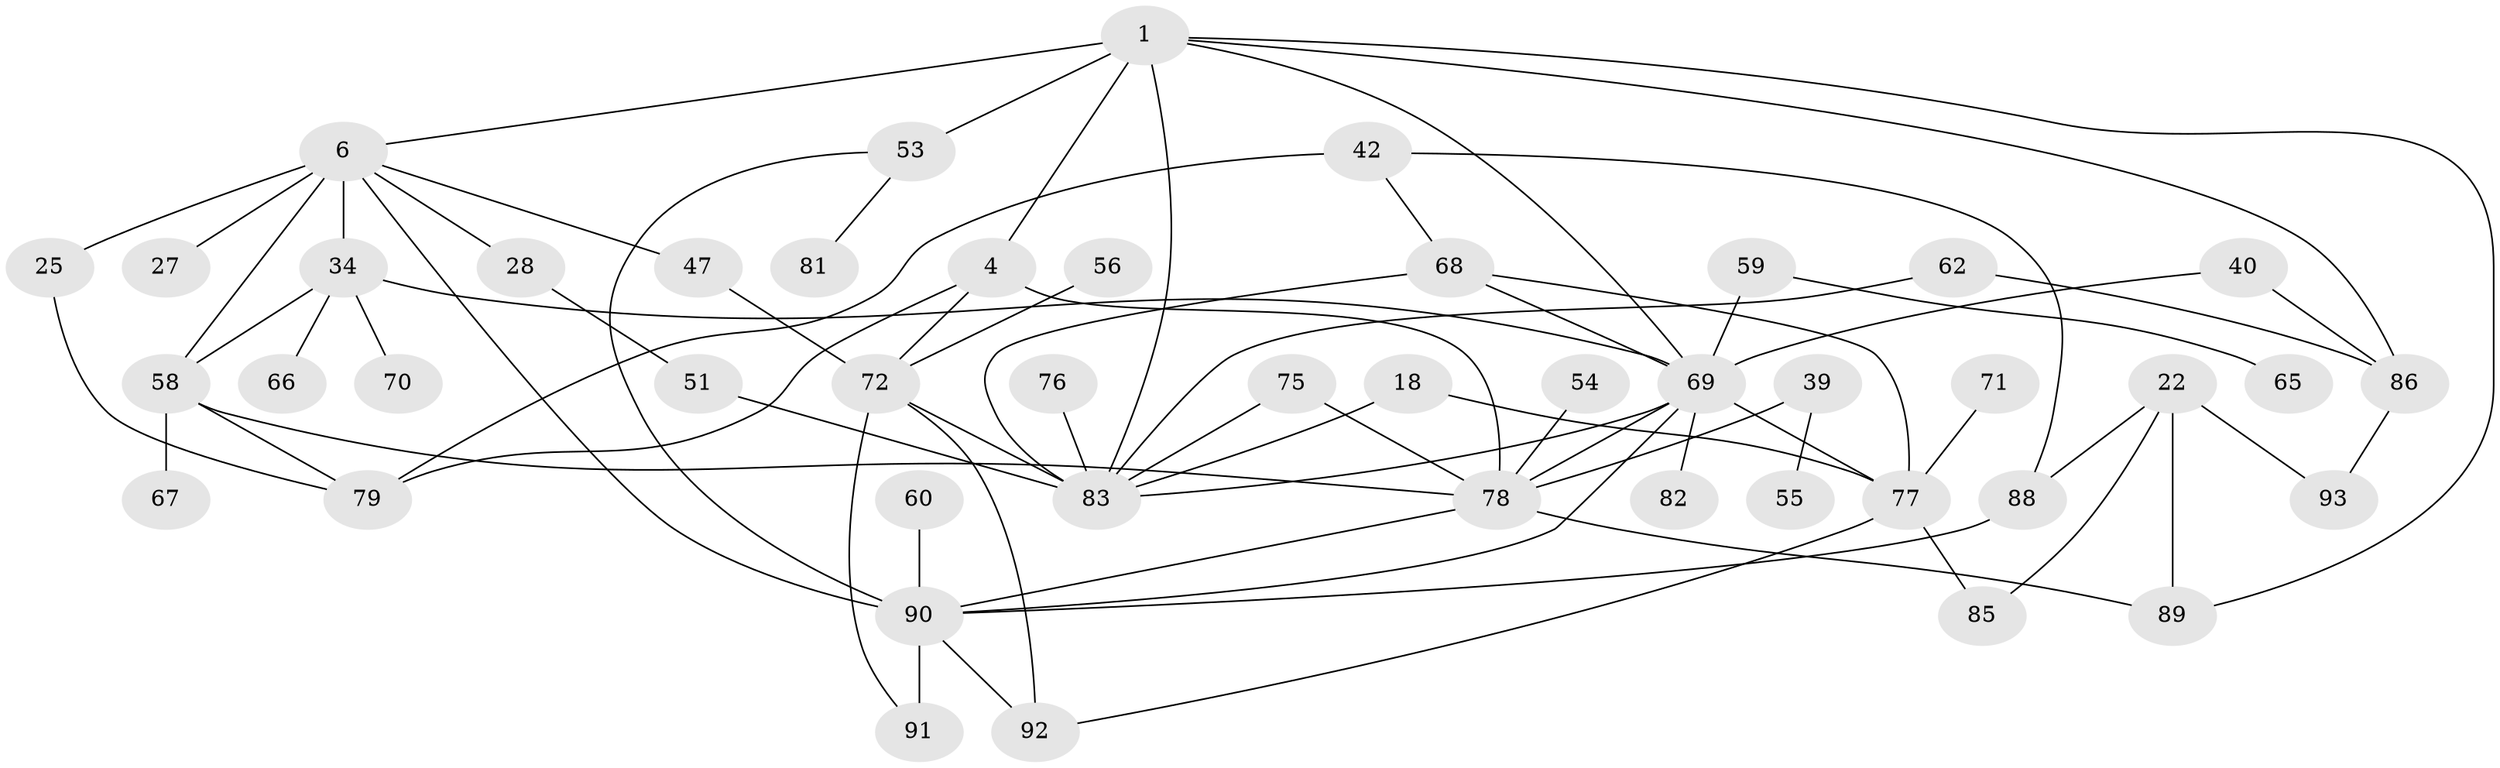 // original degree distribution, {8: 0.010752688172043012, 4: 0.10752688172043011, 6: 0.053763440860215055, 5: 0.07526881720430108, 11: 0.010752688172043012, 9: 0.010752688172043012, 3: 0.23655913978494625, 1: 0.16129032258064516, 2: 0.3333333333333333}
// Generated by graph-tools (version 1.1) at 2025/44/03/04/25 21:44:38]
// undirected, 46 vertices, 73 edges
graph export_dot {
graph [start="1"]
  node [color=gray90,style=filled];
  1;
  4;
  6;
  18;
  22 [super="+16"];
  25 [super="+11"];
  27 [super="+20"];
  28;
  34 [super="+19"];
  39;
  40;
  42 [super="+14"];
  47;
  51;
  53 [super="+50"];
  54;
  55;
  56;
  58 [super="+15"];
  59;
  60;
  62 [super="+61"];
  65;
  66;
  67;
  68 [super="+13"];
  69 [super="+21+57+5"];
  70;
  71;
  72 [super="+49+48"];
  75;
  76;
  77 [super="+23+44"];
  78 [super="+52+17+38"];
  79 [super="+31+32"];
  81;
  82 [super="+10"];
  83 [super="+3+63"];
  85;
  86;
  88 [super="+84"];
  89 [super="+2"];
  90 [super="+43+80+36"];
  91 [super="+74+87"];
  92 [super="+64+73"];
  93;
  1 -- 4;
  1 -- 6;
  1 -- 86;
  1 -- 53 [weight=2];
  1 -- 83;
  1 -- 89;
  1 -- 69;
  4 -- 79;
  4 -- 72 [weight=2];
  4 -- 78;
  6 -- 27 [weight=2];
  6 -- 28;
  6 -- 47;
  6 -- 25;
  6 -- 58;
  6 -- 34;
  6 -- 90;
  18 -- 83;
  18 -- 77;
  22 -- 89 [weight=2];
  22 -- 85;
  22 -- 93;
  22 -- 88;
  25 -- 79;
  28 -- 51;
  34 -- 58;
  34 -- 69 [weight=2];
  34 -- 66;
  34 -- 70;
  39 -- 55;
  39 -- 78;
  40 -- 86;
  40 -- 69;
  42 -- 79 [weight=2];
  42 -- 88;
  42 -- 68;
  47 -- 72;
  51 -- 83;
  53 -- 81;
  53 -- 90;
  54 -- 78;
  56 -- 72;
  58 -- 67;
  58 -- 78 [weight=2];
  58 -- 79;
  59 -- 65;
  59 -- 69;
  60 -- 90;
  62 -- 83;
  62 -- 86;
  68 -- 83 [weight=2];
  68 -- 69;
  68 -- 77 [weight=2];
  69 -- 83;
  69 -- 90;
  69 -- 78 [weight=3];
  69 -- 82;
  69 -- 77 [weight=3];
  71 -- 77;
  72 -- 83 [weight=2];
  72 -- 92;
  72 -- 91;
  75 -- 83;
  75 -- 78;
  76 -- 83;
  77 -- 85;
  77 -- 92 [weight=2];
  78 -- 89;
  78 -- 90;
  86 -- 93;
  88 -- 90;
  90 -- 91 [weight=3];
  90 -- 92 [weight=2];
}
